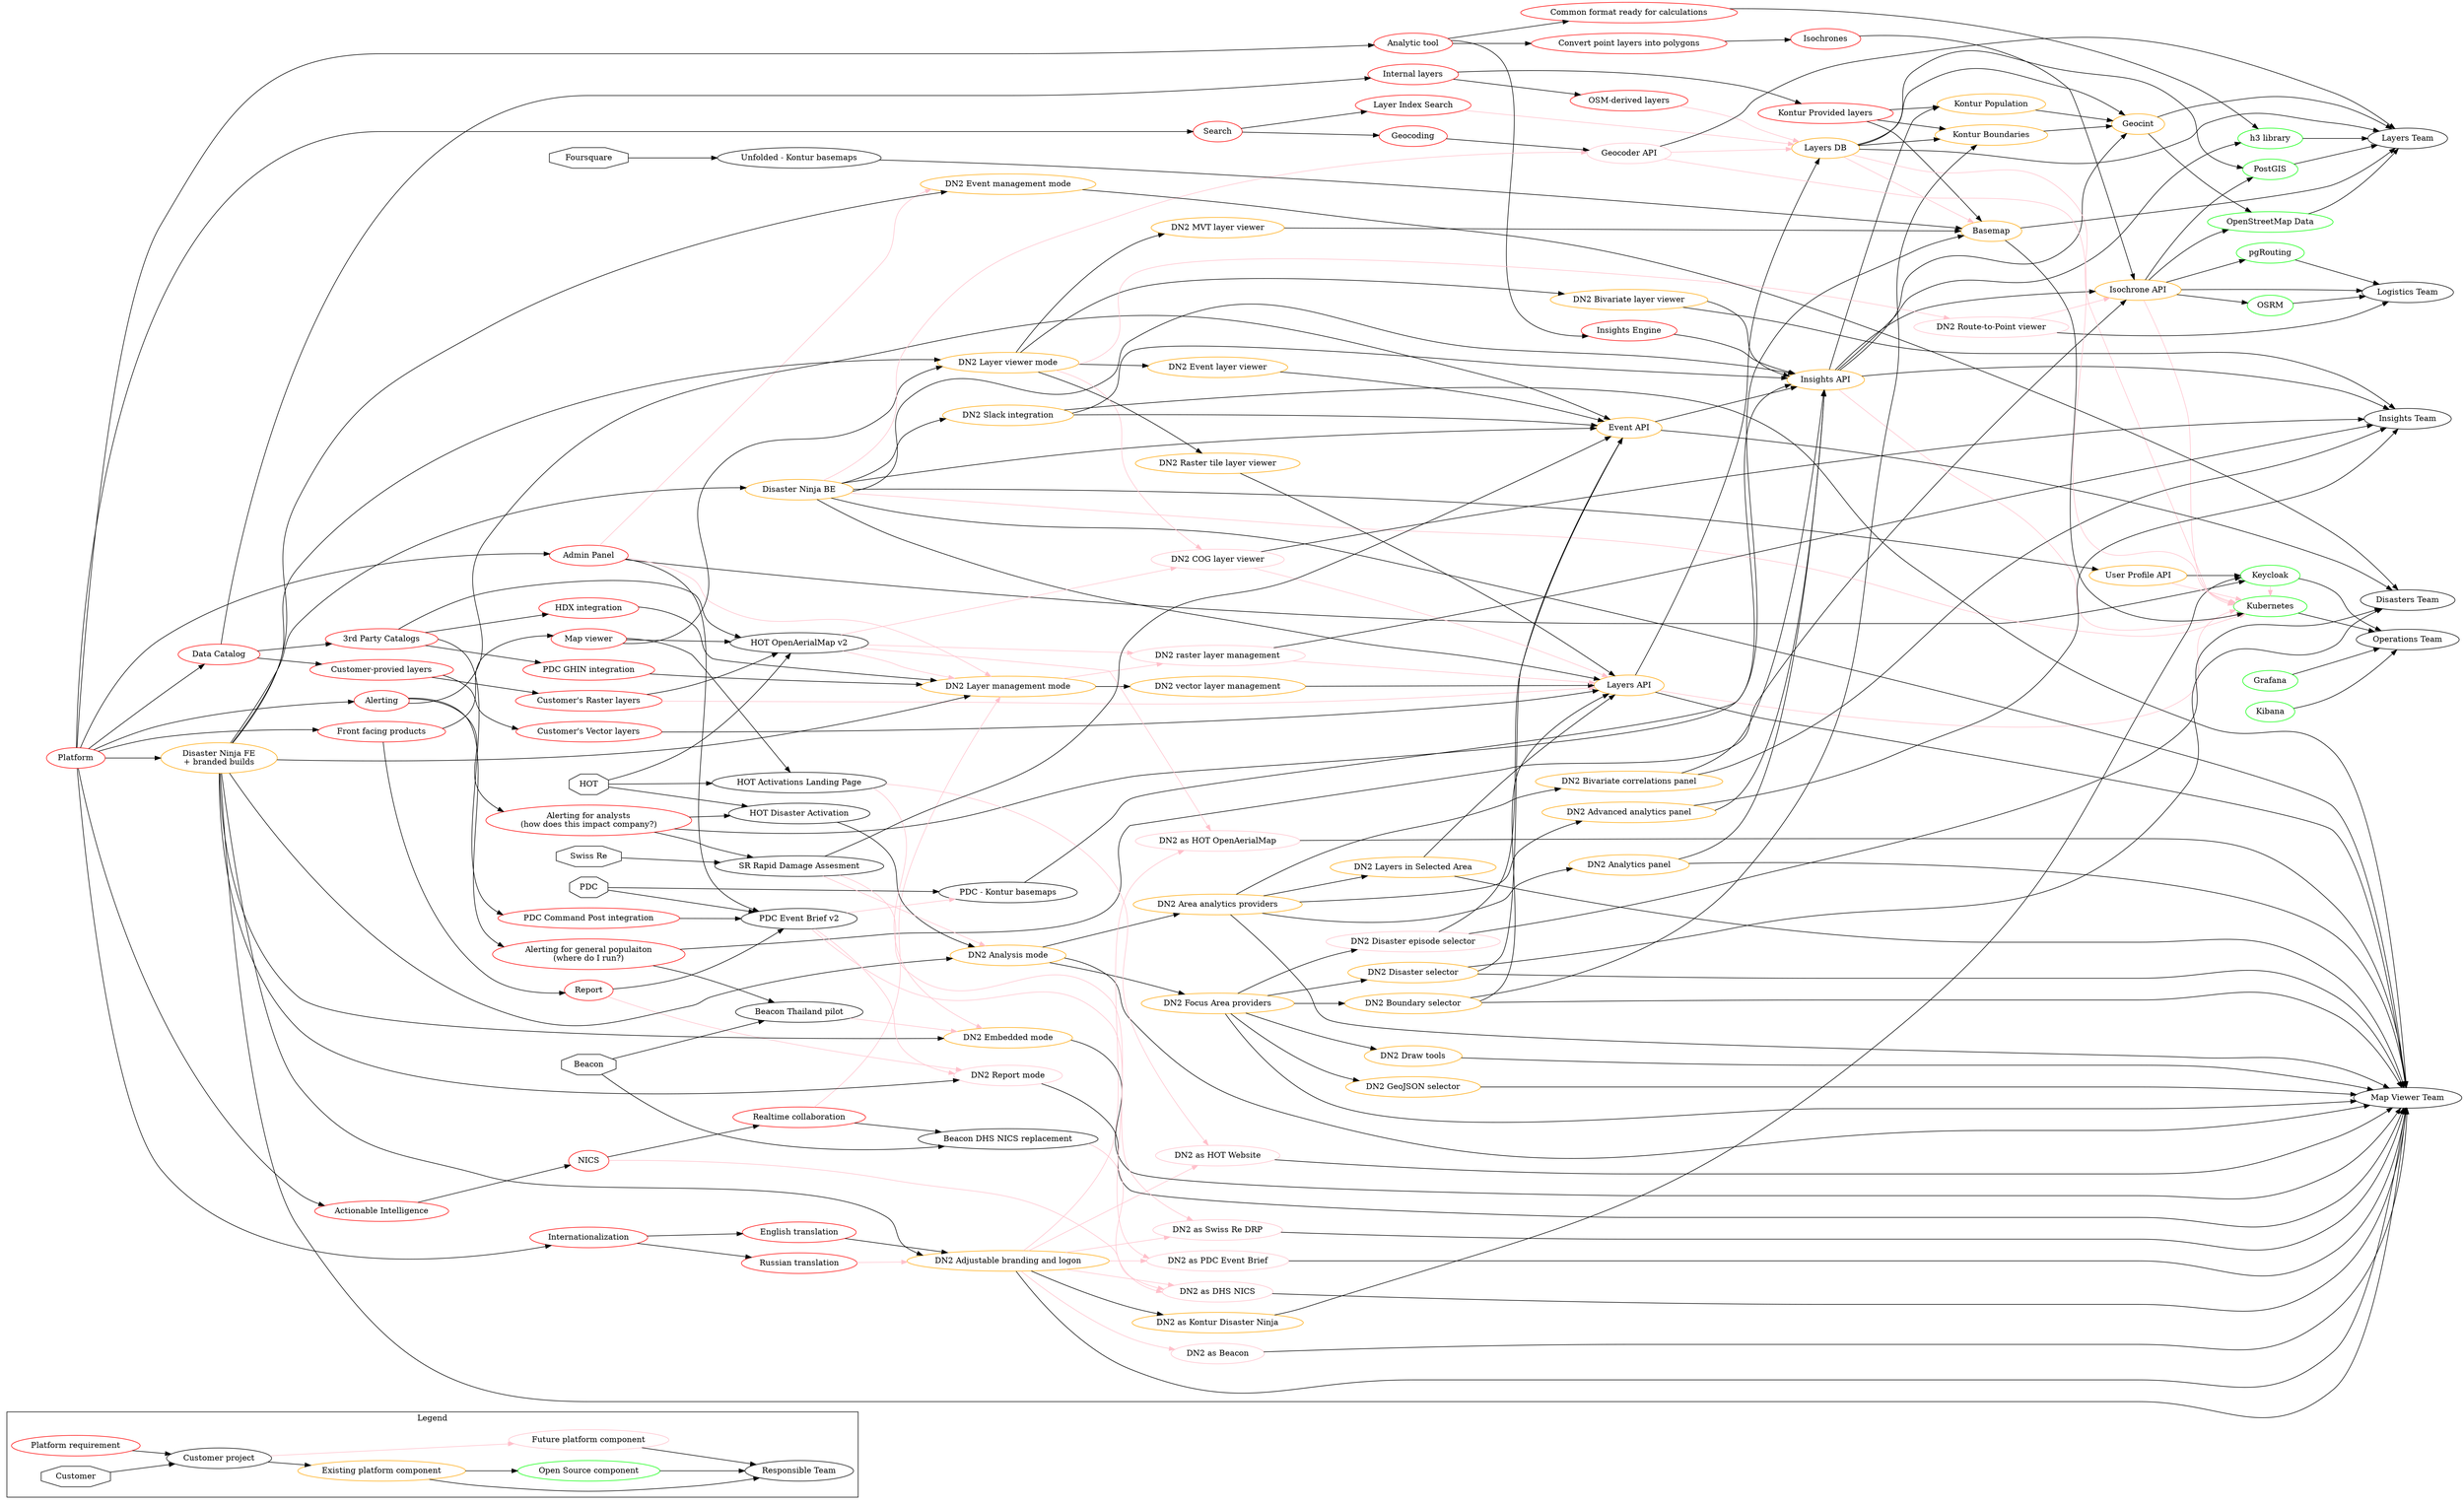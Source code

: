 digraph G {
    rankdir=LR;
    //newrank=true;
    
    subgraph cluster_legend {
        label="Legend"
        
        
        "Platform requirement" [color=red]
        
        Customer [shape=octagon]
        "Customer project" 
        Customer -> "Customer project"
        "Platform requirement" -> "Customer project"
        "Customer project" -> "Existing platform component"
        "Existing platform component" [color=orange]
        "Existing platform component" -> "Responsible Team"
        "Customer project" -> "Future platform component" [color=pink]
        "Future platform component" [color=pink]
        "Future platform component"  -> "Responsible Team"
        "Open Source component" [color=green]
        "Existing platform component" -> "Open Source component"
        "Open Source component" -> "Responsible Team"
        "Responsible Team"
        
        
    }

    subgraph _cluster_platform {
        node[color=red]
        "Platform"
        "Platform" -> "Search"
            "Search" -> "Geocoding"
            "Search" -> "Layer Index Search"
        "Platform" -> "Data Catalog"
            "Data Catalog" -> "3rd Party Catalogs"
                "3rd Party Catalogs" -> "HDX integration"
                "3rd Party Catalogs" -> "PDC Command Post integration"
                "3rd Party Catalogs" -> "PDC GHIN integration"
            "Data Catalog" -> "Internal layers"
                "Internal layers" -> "Kontur Provided layers"
                "Internal layers" -> "OSM-derived layers"
            "Data Catalog" -> "Customer-provied layers"
                "Customer-provied layers" -> "Customer's Raster layers"
                "Customer-provied layers" -> "Customer's Vector layers"
        "Platform" -> "Analytic tool"
            "Analytic tool" -> "Insights Engine"
            "Analytic tool" -> "Common format ready for calculations"
            "Analytic tool" -> "Convert point layers into polygons"
                "Convert point layers into polygons" -> "Isochrones"
        "Platform" -> "Admin Panel"
        "Platform" -> "Front facing products" 
        "Front facing products" -> "Map viewer"
        "Front facing products" -> "Report"
        "Platform" -> "Alerting"
            "Alerting" -> "Alerting for analysts"
            "Alerting for analysts" [label="Alerting for analysts\n(how does this impact company?)"]
            "Alerting" -> "Alerting for general populaiton"
            "Alerting for general populaiton" [label="Alerting for general populaiton\n(where do I run?)"]
        "Platform" -> "Internationalization"
            "Internationalization" -> "Russian translation"
            "Internationalization" -> "English translation"
        "Platform" -> "Actionable Intelligence"
            "Actionable Intelligence" -> "NICS"
                "NICS" -> "Realtime collaboration"
    }
    
    subgraph _cluster_teams {
        rank=same;
        "Logistics Team"
        "Layers Team"
        "Map Viewer Team"
        "Operations Team"
        "Insights Team"
        "Disasters Team"
    //    "Administration Team"
    //    "Sales Team"
        
    }
    
    
    subgraph _cluster_activities {
        subgraph _cluster_3party {
            node[color=green];
            rank=same;
            "PostGIS"
            "OSRM"
            "pgRouting"
            "h3 library"
            "Keycloak"
            "OpenStreetMap Data"
            "Kubernetes"
            "Grafana"
            "Kibana"
        }
        
        {
            node[color=orange];
            "Isochrone API"
                "Isochrone API" -> "pgRouting"
                "Isochrone API" -> "OSRM"
                "Isochrone API" -> "PostGIS"
                "Isochrone API" -> "OpenStreetMap Data"
            "Insights API"
                "Insights API" -> "h3 library"
                "Insights API" -> "Geocint"
            "Layers DB"
            "Layers API" -> "Layers DB"
            "Layers DB" -> "PostGIS"
            
            subgraph _cluster_dn {
                "Disaster Ninja FE" [label="Disaster Ninja FE\n+ branded builds"]
                    "Disaster Ninja FE" -> "Disaster Ninja BE"
                "Disaster Ninja BE"
                {
                    rank=same;
                    "DN2 Analysis mode"
                    "DN2 Adjustable branding" [label="DN2 Adjustable branding and logon"]    
                    "DN2 Layer viewer mode"
                    "DN2 Layer management mode"
                    "DN2 Event management mode"
                    "DN2 Report mode" [color=pink]
                    "DN2 Embedded mode"
                    "DN2 Slack integration"
                }
                
                "Disaster Ninja FE" -> "DN2 Adjustable branding"
                    "DN2 Adjustable branding" -> "DN2 as Kontur Disaster Ninja"
                    "DN2 Adjustable branding" -> "DN2 as PDC Event Brief" [color=pink]
                        "DN2 as PDC Event Brief" [color=pink]
                    "DN2 Adjustable branding" -> "DN2 as Swiss Re DRP" [color=pink]
                        "DN2 as Swiss Re DRP" [color=pink]
                    "DN2 Adjustable branding" -> "DN2 as DHS NICS" [color=pink]
                        "DN2 as DHS NICS" [color=pink]
                    "DN2 Adjustable branding" -> "DN2 as HOT OpenAerialMap" [color=pink]
                        "DN2 as HOT OpenAerialMap" [color=pink]
                    "DN2 Adjustable branding" -> "DN2 as HOT Website" [color=pink]
                        "DN2 as HOT Website" [color=pink]
                    "DN2 Adjustable branding" -> "DN2 as Beacon" [color=pink]
                        "DN2 as Beacon" [color=pink]
                "Disaster Ninja FE" -> "DN2 Analysis mode"
                "DN2 Analysis mode" -> "DN2 Focus Area providers"
                    "DN2 Focus Area providers" -> "DN2 Draw tools"
                    "DN2 Focus Area providers" -> "DN2 Disaster selector"
                    "DN2 Focus Area providers" -> "DN2 Disaster episode selector"
                    "DN2 Disaster episode selector" [color=pink]
                    "DN2 Focus Area providers" -> "DN2 Boundary selector"
                    "DN2 Focus Area providers" -> "DN2 GeoJSON selector"
                "DN2 Analysis mode" -> "DN2 Area analytics providers"
                    "DN2 Area analytics providers" -> "DN2 Layers in Selected Area"
                    "DN2 Area analytics providers" -> "DN2 Analytics panel"
                    "DN2 Area analytics providers" -> "DN2 Advanced analytics panel"
                    "DN2 Area analytics providers" -> "DN2 Bivariate correlations panel"
                "Disaster Ninja FE" -> "DN2 Layer viewer mode"
                    "DN2 Layer viewer mode" -> "DN2 Bivariate layer viewer"
                    "DN2 Layer viewer mode" -> "DN2 MVT layer viewer"
                    "DN2 Layer viewer mode" -> "DN2 Raster tile layer viewer"
                    "DN2 COG layer viewer" [color=pink]
                    "DN2 Layer viewer mode" -> "DN2 COG layer viewer" [color=pink]
                    "DN2 Layer viewer mode" -> "DN2 Event layer viewer"
                    "DN2 Layer viewer mode" -> "DN2 Route-to-Point viewer" [color=pink]
                    "DN2 Route-to-Point viewer" [color=pink]
                "Disaster Ninja FE" -> "DN2 Layer management mode"
                    "DN2 Layer management mode" -> "DN2 vector layer management"
                    "DN2 raster layer management" [color=pink]
                    "DN2 Layer management mode" -> "DN2 raster layer management" [color=pink]
                    
                "Disaster Ninja FE" -> "DN2 Event management mode"
                "Disaster Ninja FE" -> "DN2 Embedded mode"
                "Disaster Ninja FE" -> "DN2 Report mode"
                "Disaster Ninja BE" -> "DN2 Slack integration"
            }
            
            "DN2 Slack integration" -> "Event API"
            "DN2 Slack integration" -> "Insights API"
            "DN2 MVT layer viewer" -> "Basemap"
            "DN2 Bivariate layer viewer" -> "Insights API"
            "DN2 Raster tile layer viewer" -> "Layers API"
            "DN2 COG layer viewer" -> "Layers API" [color=pink]
            "DN2 Route-to-Point viewer" -> "Isochrone API" [color=pink]
            
            "DN2 vector layer management" -> "Layers API"
            "DN2 raster layer management" -> "Layers API" [color=pink]
            
            "DN2 as Kontur Disaster Ninja" -> "Keycloak"
            
            "DN2 Event layer viewer" -> "Event API"
            
            "Disaster Ninja BE" -> "Insights API"
            "Disaster Ninja BE" -> "Layers API"
            "Disaster Ninja BE" -> "User Profile API"
            
            "Insights API" -> "Isochrone API"
            
            "Basemap"
            "User Profile API"
                "User Profile API" -> "Keycloak"
                
            "Geocint"
            "Layers DB" -> "Geocint"
            
            "Kontur Population"
                "Kontur Population" -> "Geocint"
            "Kontur Boundaries"
                "Kontur Boundaries" -> "Geocint"
                
            "Layers DB" -> "Kontur Boundaries"
            "Insights API" -> "Kontur Population"
            
            "Event API"
            "Event API" -> "Insights API"
            "Disaster Ninja BE" -> "Event API"
            
            
            "DN2 Disaster selector" -> "Event API"
            "DN2 Disaster episode selector" -> "Event API"
            "DN2 Boundary selector" -> "Layers API"
            "DN2 Boundary selector" -> "Kontur Boundaries"
            "DN2 Layers in Selected Area" -> "Layers API"
            "DN2 Analytics panel" -> "Insights API"
            "DN2 Advanced analytics panel" -> "Insights API"
            "DN2 Bivariate correlations panel" -> "Insights API"
            
            "Basemap" -> "Kubernetes"
            "Layers DB" -> "Kubernetes" [color=pink]
            "Layers API" -> "Kubernetes" [color=pink]
            "Isochrone API" -> "Kubernetes" [color=pink]
            "Insights API" -> "Kubernetes" [color=pink]
            "User Profile API" -> "Kubernetes" [color=pink]
            "Geocoder API" -> "Kubernetes" [color=pink]
            "Disaster Ninja BE" -> "Kubernetes" [color=pink]
            "Keycloak" -> "Kubernetes" [color=pink]
            
        }

        
        "Geocoder API" [color=pink]
        "Geocoder API" -> "Layers DB" [color=pink]
        "Disaster Ninja BE" -> "Geocoder API" [color=pink]
        "Layers DB" -> "Basemap"  [color=pink]

    }
    
    subgraph _cluster_users {
        {
            rank=same;
            node[shape=octagon]
            "HOT"    
            "PDC"
            "Swiss Re"
            "Foursquare"
            "Beacon"
        }   
    
    
        "HOT" -> "HOT Disaster Activation"
        "HOT" -> "HOT Activations Landing Page"
        "HOT" -> "HOT OpenAerialMap v2"
    
        "PDC" -> "PDC Event Brief v2"
        "PDC" -> "PDC - Kontur basemaps"
    
        "Swiss Re" -> "SR Rapid Damage Assesment"
    
        "Foursquare" -> "Unfolded - Kontur basemaps"
    
        "Beacon" -> "Beacon DHS NICS replacement"
        "Beacon" -> "Beacon Thailand pilot"
    }
    
    "Alerting for analysts" -> "SR Rapid Damage Assesment"
    "SR Rapid Damage Assesment" -> "Event API"
    "SR Rapid Damage Assesment" -> "DN2 Analysis mode" [color=pink]
    "SR Rapid Damage Assesment" -> "DN2 as Swiss Re DRP" [color=pink]
    
    
    "Map viewer" -> "HOT OpenAerialMap v2"
    "Customer's Raster layers" -> "HOT OpenAerialMap v2"
    "3rd Party Catalogs" -> "HOT OpenAerialMap v2"
    "HOT OpenAerialMap v2" -> "DN2 COG layer viewer" [color=pink]
    "HOT OpenAerialMap v2" -> "DN2 Layer management mode" [color=pink]
    "HOT OpenAerialMap v2" -> "DN2 raster layer management"  [color=pink]
    "HOT OpenAerialMap v2" -> "DN2 as HOT OpenAerialMap"  [color=pink]
    
    "Report" -> "PDC Event Brief v2"
    
    "PDC Event Brief v2" -> "DN2 Report mode" [color=pink]
    "PDC Event Brief v2" -> "DN2 as PDC Event Brief" [color=pink]
    "PDC Command Post integration" -> "PDC Event Brief v2"
    "Admin Panel" -> "PDC Event Brief v2"
    
    
    "PDC Event Brief v2" -> "PDC - Kontur basemaps" [color=pink]
    "PDC - Kontur basemaps" -> "Basemap"
    "Unfolded - Kontur basemaps" -> "Basemap"
    
    
    "Map viewer" -> "HOT Activations Landing Page"
    "HOT Activations Landing Page" -> "DN2 as HOT Website" [color=pink]
    "HOT Activations Landing Page" -> "DN2 Embedded mode" [color=pink]
    
    "HOT Disaster Activation" -> "DN2 Analysis mode"
    "Alerting for analysts" -> "HOT Disaster Activation"
    
    
    "Alerting for general populaiton" -> "Beacon Thailand pilot"
    "Beacon Thailand pilot" -> "DN2 Embedded mode" [color=pink]
    
    
    "Realtime collaboration" -> "Beacon DHS NICS replacement"
    
    
    "Platform" -> "Disaster Ninja FE" [weight=10000]
    
    //"Alerting for general populaiton" -> "Event API"
    "Alerting for general populaiton" -> "Isochrone API"
    //"Alerting for analysts" -> "Event API"
    "Alerting for analysts" -> "Insights API"
    "Common format ready for calculations" -> "h3 library"
    "Isochrones" -> "Isochrone API"
    "Insights Engine" -> "Insights API"
    "Realtime collaboration" -> "DN2 Layer management mode" [color=pink]
    "Layer Index Search" -> "Layers DB" [color=pink]
    "OSM-derived layers" -> "Layers DB" [color=pink]
    "Map viewer" -> "DN2 Layer viewer mode"
    "Report" -> "DN2 Report mode" [color=pink]
    "Geocoding" -> "Geocoder API"
    "Kontur Provided layers" -> "Basemap"
    "Kontur Provided layers" -> "Kontur Population"
    "Kontur Provided layers" -> "Kontur Boundaries"
    "Admin Panel" -> "Keycloak"
    "Russian translation" -> "DN2 Adjustable branding" [color=pink]
    "English translation" -> "DN2 Adjustable branding"
    "NICS" -> "DN2 as DHS NICS" [color=pink]
    "HDX integration" -> "DN2 Layer management mode"
    "PDC GHIN integration" -> "DN2 Layer management mode"
    "Beacon DHS NICS replacement" -> "DN2 as DHS NICS" [color=pink]
    
    
    
    "Geocint" -> "OpenStreetMap Data" 
    "Alerting" -> "Event API"
    "Admin Panel" -> "DN2 Layer management mode" [color=pink]
    "Admin Panel" -> "DN2 Event management mode" [color=pink]
    
    "Customer's Vector layers" -> "Layers API"
    "Customer's Raster layers" -> "Layers API" [color=pink]
    

    "h3 library" -> "Layers Team"
    "Layers API" -> "Map Viewer Team"
    "DN2 Analysis mode" -> "Map Viewer Team"
    "Disaster Ninja FE" -> "Map Viewer Team"
    "Disaster Ninja BE" -> "Map Viewer Team"
    "DN2 as Beacon" -> "Map Viewer Team"
    "DN2 as HOT Website" -> "Map Viewer Team"
    "DN2 as PDC Event Brief" -> "Map Viewer Team"
    "DN2 as Swiss Re DRP" -> "Map Viewer Team"
    "DN2 as HOT OpenAerialMap" -> "Map Viewer Team"
    "DN2 as DHS NICS" -> "Map Viewer Team"
    "Layers DB" -> "Layers Team"
    "PostGIS" -> "Layers Team"
    "Geocint" -> "Layers Team"
    "OpenStreetMap Data" -> "Layers Team"
    "Basemap" -> "Layers Team"
    "Event API" -> "Disasters Team"
    "Insights API" -> "Insights Team"
    "DN2 Adjustable branding" -> "Map Viewer Team"
    "DN2 Event management mode" -> "Disasters Team"
    "DN2 Bivariate layer viewer" -> "Insights Team"
    "DN2 Embedded mode" -> "Map Viewer Team"
    "Kubernetes" -> "Operations Team"
    "Grafana" -> "Operations Team"
    "Kibana" -> "Operations Team"
    "Keycloak" -> "Operations Team"
    "DN2 Report mode" -> "Map Viewer Team"
    "Isochrone API" -> "Logistics Team"
    "OSRM" -> "Logistics Team"
    "pgRouting" -> "Logistics Team"
    "DN2 raster layer management" -> "Insights Team"
    "DN2 COG layer viewer" -> "Insights Team"
    "Geocoder API" -> "Layers Team"
    "DN2 Route-to-Point viewer" -> "Logistics Team"
    "DN2 Slack integration" -> "Map Viewer Team"
    "DN2 Focus Area providers" -> "Map Viewer Team"
    "DN2 Draw tools" -> "Map Viewer Team"
    "DN2 Disaster selector" -> "Map Viewer Team"
    "DN2 Disaster selector" -> "Disasters Team"
    "DN2 Disaster episode selector" -> "Disasters Team"
    "DN2 Boundary selector" -> "Map Viewer Team"
    "DN2 GeoJSON selector" -> "Map Viewer Team"
    "DN2 Area analytics providers" -> "Map Viewer Team"
    "DN2 Layers in Selected Area" -> "Map Viewer Team"
    "DN2 Analytics panel" -> "Map Viewer Team"
    "DN2 Advanced analytics panel" -> "Insights Team"
    "DN2 Bivariate correlations panel" -> "Insights Team"
}
